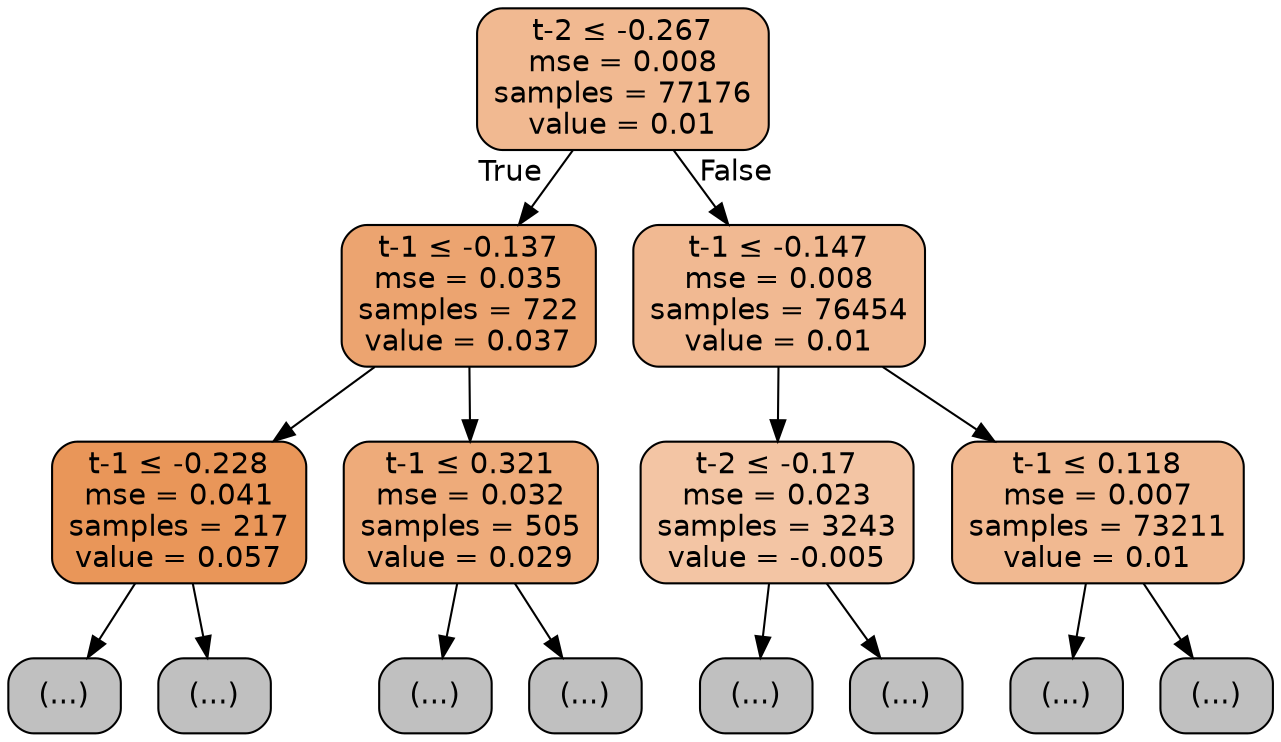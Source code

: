 digraph Tree {
node [shape=box, style="filled, rounded", color="black", fontname="helvetica"] ;
edge [fontname="helvetica"] ;
0 [label=<t-2 &le; -0.267<br/>mse = 0.008<br/>samples = 77176<br/>value = 0.01>, fillcolor="#f1b991"] ;
1 [label=<t-1 &le; -0.137<br/>mse = 0.035<br/>samples = 722<br/>value = 0.037>, fillcolor="#eca470"] ;
0 -> 1 [labeldistance=2.5, labelangle=45, headlabel="True"] ;
2 [label=<t-1 &le; -0.228<br/>mse = 0.041<br/>samples = 217<br/>value = 0.057>, fillcolor="#e99659"] ;
1 -> 2 ;
3 [label="(...)", fillcolor="#C0C0C0"] ;
2 -> 3 ;
4 [label="(...)", fillcolor="#C0C0C0"] ;
2 -> 4 ;
5 [label=<t-1 &le; 0.321<br/>mse = 0.032<br/>samples = 505<br/>value = 0.029>, fillcolor="#eeab7a"] ;
1 -> 5 ;
6 [label="(...)", fillcolor="#C0C0C0"] ;
5 -> 6 ;
17 [label="(...)", fillcolor="#C0C0C0"] ;
5 -> 17 ;
18 [label=<t-1 &le; -0.147<br/>mse = 0.008<br/>samples = 76454<br/>value = 0.01>, fillcolor="#f1b992"] ;
0 -> 18 [labeldistance=2.5, labelangle=-45, headlabel="False"] ;
19 [label=<t-2 &le; -0.17<br/>mse = 0.023<br/>samples = 3243<br/>value = -0.005>, fillcolor="#f3c5a4"] ;
18 -> 19 ;
20 [label="(...)", fillcolor="#C0C0C0"] ;
19 -> 20 ;
27 [label="(...)", fillcolor="#C0C0C0"] ;
19 -> 27 ;
42 [label=<t-1 &le; 0.118<br/>mse = 0.007<br/>samples = 73211<br/>value = 0.01>, fillcolor="#f1b991"] ;
18 -> 42 ;
43 [label="(...)", fillcolor="#C0C0C0"] ;
42 -> 43 ;
54 [label="(...)", fillcolor="#C0C0C0"] ;
42 -> 54 ;
}